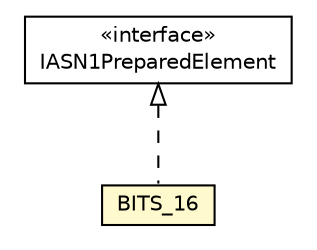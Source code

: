 #!/usr/local/bin/dot
#
# Class diagram 
# Generated by UMLGraph version R5_6-24-gf6e263 (http://www.umlgraph.org/)
#

digraph G {
	edge [fontname="Helvetica",fontsize=10,labelfontname="Helvetica",labelfontsize=10];
	node [fontname="Helvetica",fontsize=10,shape=plaintext];
	nodesep=0.25;
	ranksep=0.5;
	// org.universAAL.lddi.lib.ieeex73std.org.bn.coders.IASN1PreparedElement
	c2291595 [label=<<table title="org.universAAL.lddi.lib.ieeex73std.org.bn.coders.IASN1PreparedElement" border="0" cellborder="1" cellspacing="0" cellpadding="2" port="p" href="../../org/bn/coders/IASN1PreparedElement.html">
		<tr><td><table border="0" cellspacing="0" cellpadding="1">
<tr><td align="center" balign="center"> &#171;interface&#187; </td></tr>
<tr><td align="center" balign="center"> IASN1PreparedElement </td></tr>
		</table></td></tr>
		</table>>, URL="../../org/bn/coders/IASN1PreparedElement.html", fontname="Helvetica", fontcolor="black", fontsize=10.0];
	// org.universAAL.lddi.lib.ieeex73std.x73.p20601.BITS_16
	c2291644 [label=<<table title="org.universAAL.lddi.lib.ieeex73std.x73.p20601.BITS_16" border="0" cellborder="1" cellspacing="0" cellpadding="2" port="p" bgcolor="lemonChiffon" href="./BITS_16.html">
		<tr><td><table border="0" cellspacing="0" cellpadding="1">
<tr><td align="center" balign="center"> BITS_16 </td></tr>
		</table></td></tr>
		</table>>, URL="./BITS_16.html", fontname="Helvetica", fontcolor="black", fontsize=10.0];
	//org.universAAL.lddi.lib.ieeex73std.x73.p20601.BITS_16 implements org.universAAL.lddi.lib.ieeex73std.org.bn.coders.IASN1PreparedElement
	c2291595:p -> c2291644:p [dir=back,arrowtail=empty,style=dashed];
}

